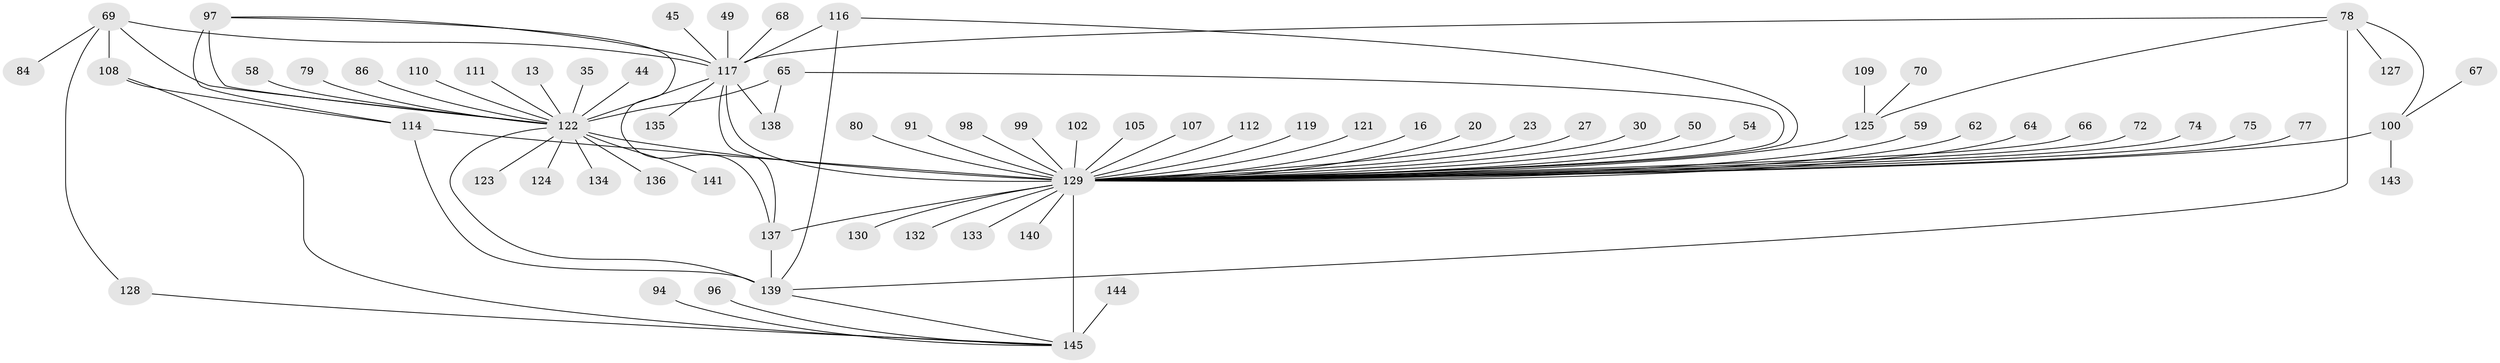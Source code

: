 // original degree distribution, {5: 0.041379310344827586, 6: 0.034482758620689655, 28: 0.006896551724137931, 4: 0.06206896551724138, 12: 0.027586206896551724, 8: 0.027586206896551724, 19: 0.006896551724137931, 11: 0.006896551724137931, 1: 0.4068965517241379, 3: 0.14482758620689656, 2: 0.20689655172413793, 7: 0.013793103448275862, 9: 0.013793103448275862}
// Generated by graph-tools (version 1.1) at 2025/47/03/09/25 04:47:45]
// undirected, 72 vertices, 90 edges
graph export_dot {
graph [start="1"]
  node [color=gray90,style=filled];
  13;
  16;
  20;
  23;
  27;
  30;
  35;
  44;
  45;
  49;
  50;
  54;
  58;
  59;
  62;
  64;
  65;
  66;
  67;
  68;
  69 [super="+39"];
  70;
  72;
  74 [super="+71"];
  75;
  77;
  78 [super="+25"];
  79;
  80;
  84;
  86;
  91;
  94;
  96;
  97 [super="+26+73"];
  98;
  99 [super="+22"];
  100 [super="+7+36+38"];
  102;
  105;
  107 [super="+90"];
  108 [super="+83+81"];
  109;
  110;
  111;
  112 [super="+47+106"];
  114 [super="+104"];
  116 [super="+76+85"];
  117 [super="+2+42+29"];
  119;
  121;
  122 [super="+118+101"];
  123;
  124 [super="+57"];
  125 [super="+6"];
  127;
  128 [super="+126"];
  129 [super="+115+113+40+31"];
  130;
  132;
  133;
  134;
  135;
  136;
  137 [super="+89+120"];
  138;
  139 [super="+131"];
  140 [super="+63"];
  141;
  143 [super="+88"];
  144;
  145 [super="+37+92+82+142"];
  13 -- 122;
  16 -- 129;
  20 -- 129;
  23 -- 129;
  27 -- 129;
  30 -- 129 [weight=2];
  35 -- 122;
  44 -- 122;
  45 -- 117 [weight=2];
  49 -- 117;
  50 -- 129;
  54 -- 129;
  58 -- 122;
  59 -- 129;
  62 -- 129;
  64 -- 129 [weight=2];
  65 -- 138;
  65 -- 122;
  65 -- 129 [weight=2];
  66 -- 129;
  67 -- 100;
  68 -- 117;
  69 -- 84;
  69 -- 128;
  69 -- 117;
  69 -- 108 [weight=2];
  69 -- 122 [weight=2];
  70 -- 125;
  72 -- 129;
  74 -- 129 [weight=2];
  75 -- 129;
  77 -- 129;
  78 -- 139 [weight=2];
  78 -- 127;
  78 -- 117;
  78 -- 100;
  78 -- 125;
  79 -- 122;
  80 -- 129;
  86 -- 122;
  91 -- 129;
  94 -- 145;
  96 -- 145;
  97 -- 114 [weight=2];
  97 -- 117;
  97 -- 122 [weight=2];
  97 -- 137;
  98 -- 129;
  99 -- 129;
  100 -- 129 [weight=3];
  100 -- 143;
  102 -- 129;
  105 -- 129;
  107 -- 129 [weight=2];
  108 -- 114;
  108 -- 145;
  109 -- 125;
  110 -- 122;
  111 -- 122;
  112 -- 129;
  114 -- 139;
  114 -- 129 [weight=3];
  116 -- 139;
  116 -- 117;
  116 -- 129;
  117 -- 135;
  117 -- 138;
  117 -- 122 [weight=2];
  117 -- 137;
  117 -- 129 [weight=7];
  119 -- 129 [weight=2];
  121 -- 129;
  122 -- 129 [weight=18];
  122 -- 139 [weight=5];
  122 -- 134;
  122 -- 136;
  122 -- 141;
  122 -- 123;
  122 -- 124;
  125 -- 129 [weight=4];
  128 -- 145;
  129 -- 130;
  129 -- 132;
  129 -- 133;
  129 -- 145 [weight=6];
  129 -- 137 [weight=3];
  129 -- 140;
  137 -- 139 [weight=3];
  139 -- 145;
  144 -- 145;
}
